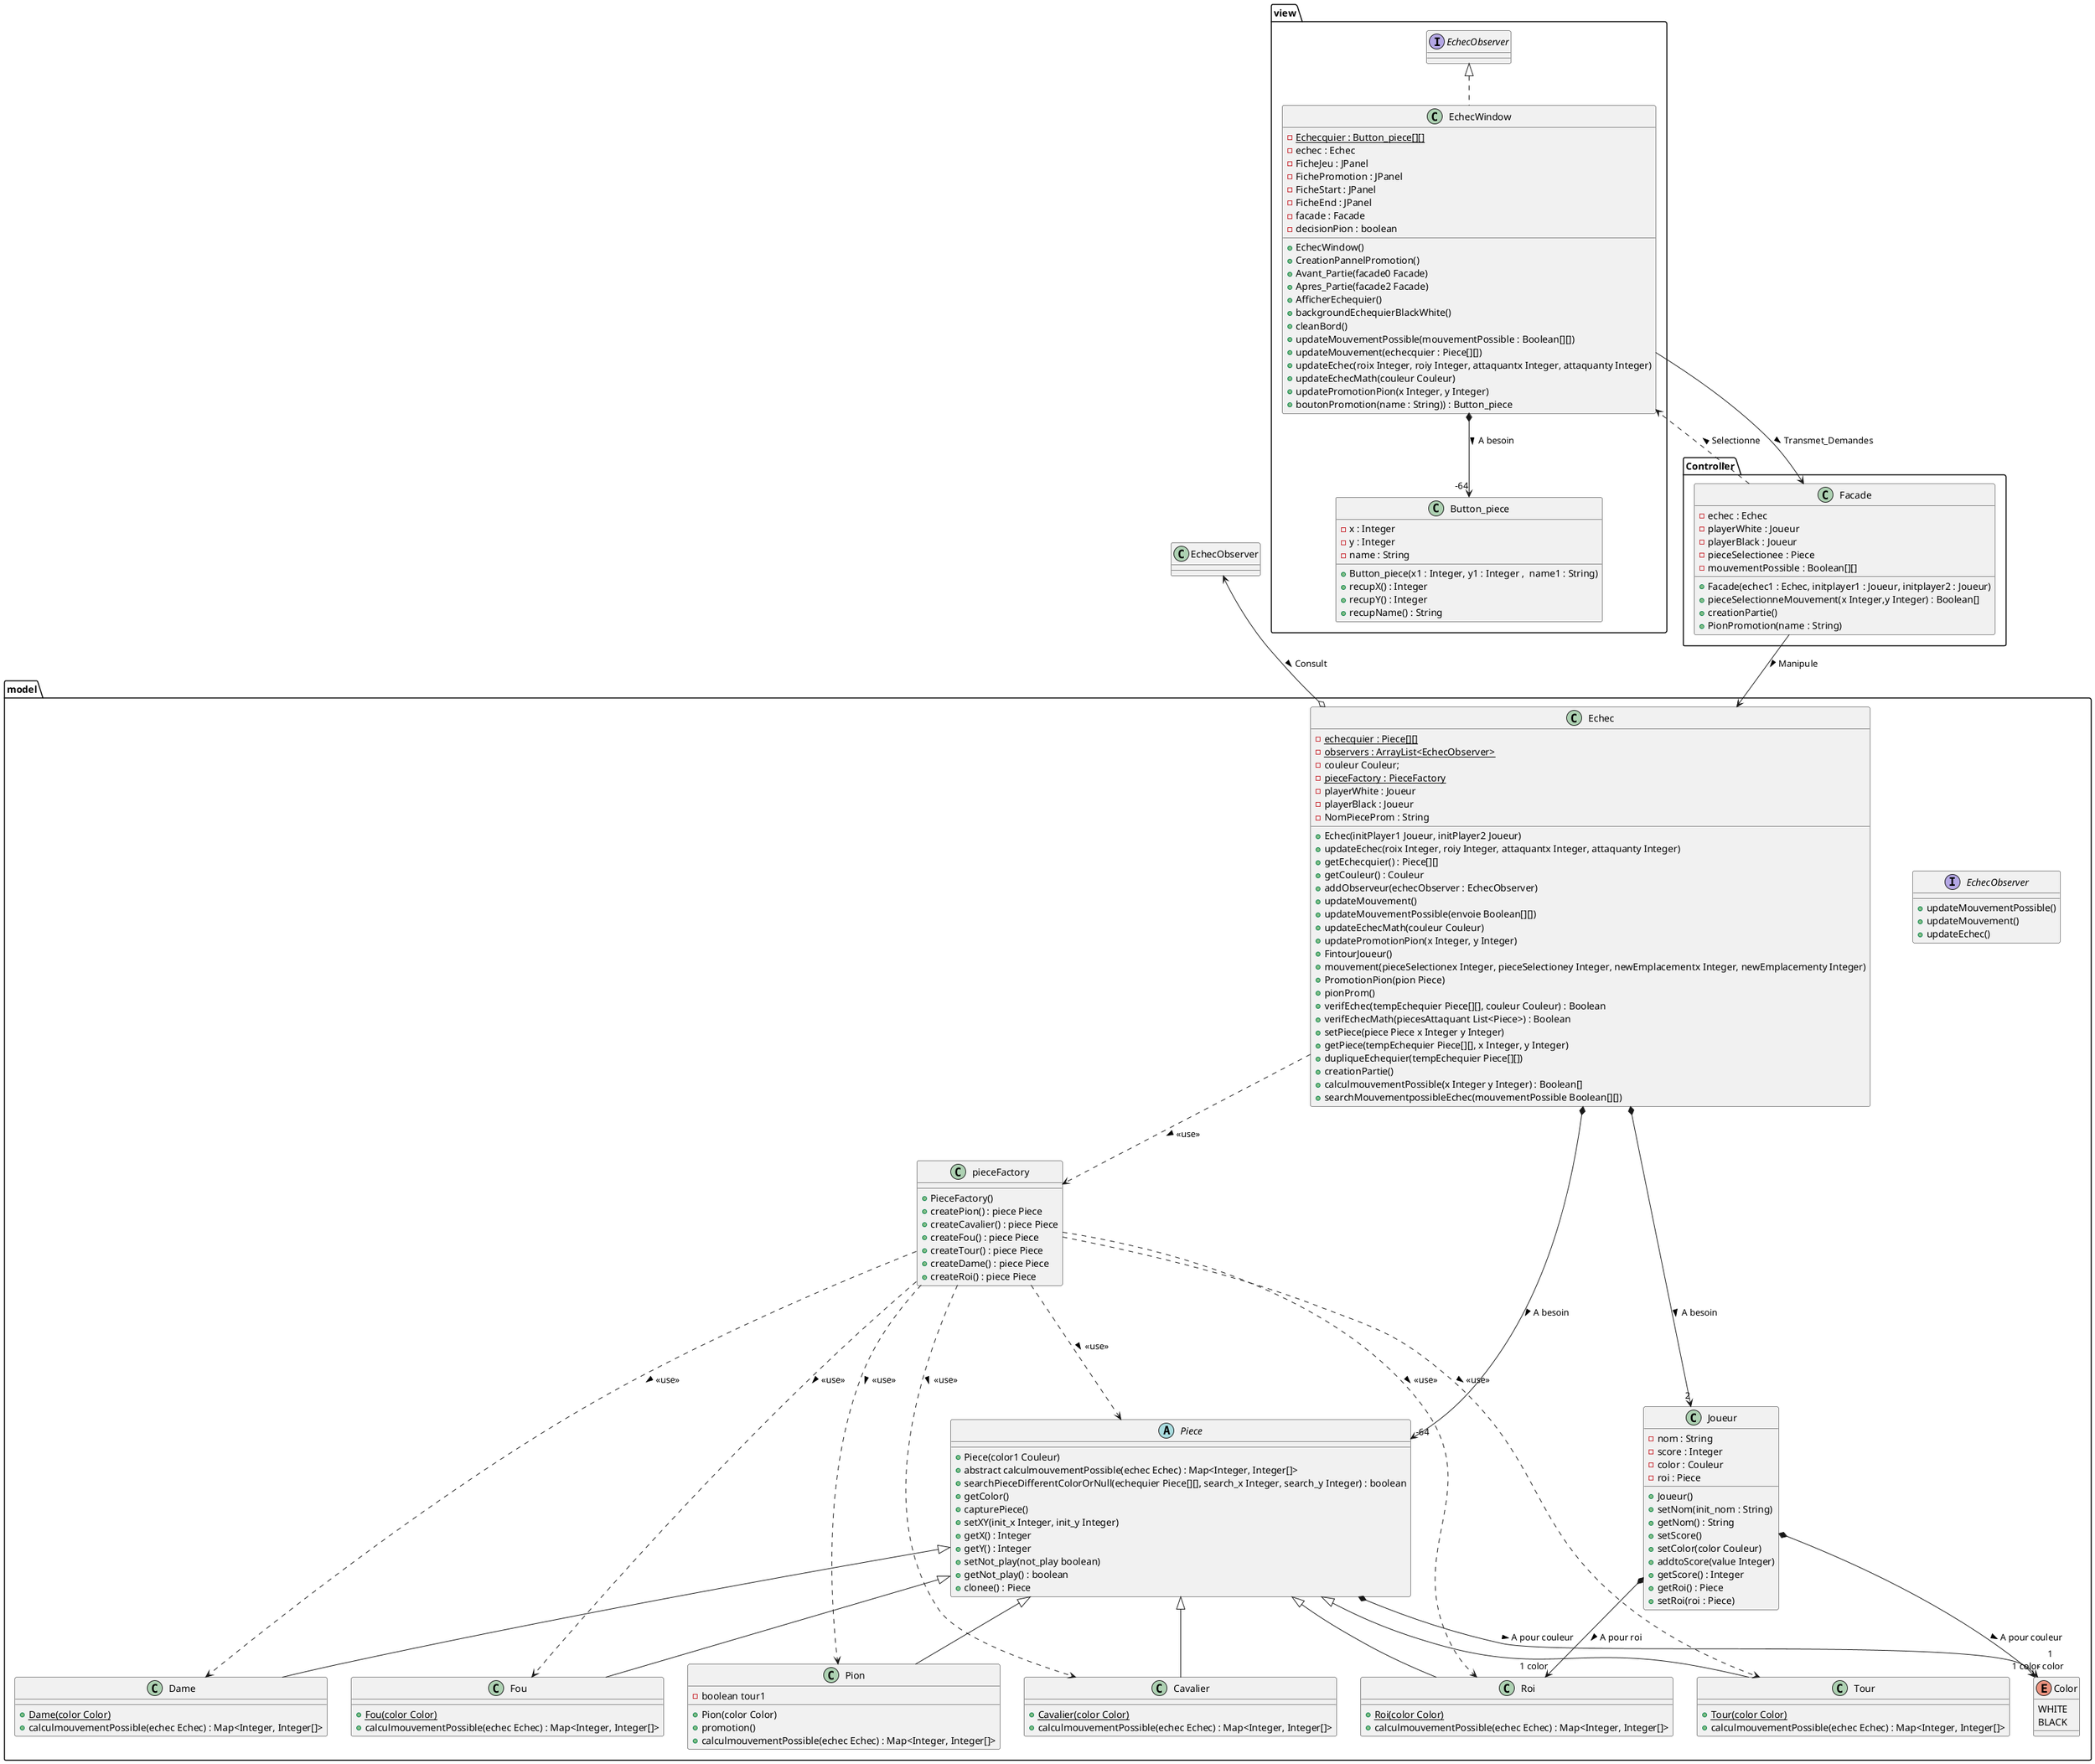 @startuml
'https://plantuml.com/class-diagram


Package Controller
{
    class Facade
    {
        -echec : Echec
        -playerWhite : Joueur
        -playerBlack : Joueur
        -pieceSelectionee : Piece
        -mouvementPossible : Boolean[][]
        +Facade(echec1 : Echec, initplayer1 : Joueur, initplayer2 : Joueur)
        +pieceSelectionneMouvement(x Integer,y Integer) : Boolean[]
        +creationPartie()
        +PionPromotion(name : String)
    }
}
Package model
{
    interface EchecObserver
    {
            +updateMouvementPossible()
            +updateMouvement()
            +updateEchec()
    }

    class Echec {
    -{static}echecquier : Piece[][]
    -{static}observers : ArrayList<EchecObserver>
    -couleur Couleur;
    -{static}pieceFactory : PieceFactory
    -playerWhite : Joueur
    -playerBlack : Joueur
    -NomPieceProm : String
    +Echec(initPlayer1 Joueur, initPlayer2 Joueur)
    +updateEchec(roix Integer, roiy Integer, attaquantx Integer, attaquanty Integer)
    +getEchecquier() : Piece[][]
    +getCouleur() : Couleur
    +addObserveur(echecObserver : EchecObserver)
    +updateMouvement()
    +updateMouvementPossible(envoie Boolean[][])
    +updateEchecMath(couleur Couleur)
    +updatePromotionPion(x Integer, y Integer)
    +FintourJoueur()
    +mouvement(pieceSelectionex Integer, pieceSelectioney Integer, newEmplacementx Integer, newEmplacementy Integer)
    +PromotionPion(pion Piece)
    +pionProm()
    +verifEchec(tempEchequier Piece[][], couleur Couleur) : Boolean
    +verifEchecMath(piecesAttaquant List<Piece>) : Boolean
    +setPiece(piece Piece x Integer y Integer)
    +getPiece(tempEchequier Piece[][], x Integer, y Integer)
    +dupliqueEchequier(tempEchequier Piece[][])
    +creationPartie()
    +calculmouvementPossible(x Integer y Integer) : Boolean[]
    +searchMouvementpossibleEchec(mouvementPossible Boolean[][])
    }
    class pieceFactory
    {
        +PieceFactory()
        +createPion() : piece Piece
        +createCavalier() : piece Piece
        +createFou() : piece Piece
        +createTour() : piece Piece
        +createDame() : piece Piece
        +createRoi() : piece Piece
    }
    abstract class Piece
    {
        +Piece(color1 Couleur)
        +abstract calculmouvementPossible(echec Echec) : Map<Integer, Integer[]>
        +searchPieceDifferentColorOrNull(echequier Piece[][], search_x Integer, search_y Integer) : boolean
        +getColor()
        +capturePiece()
        +setXY(init_x Integer, init_y Integer)
        +getX() : Integer
        +getY() : Integer
        +setNot_play(not_play boolean)
        +getNot_play() : boolean
        +clonee() : Piece
    }
    class Pion extends Piece
    {
        -boolean tour1
        +Pion(color Color)
        +promotion()
        +calculmouvementPossible(echec Echec) : Map<Integer, Integer[]>
    }
    class Cavalier extends Piece
    {
        +{static}Cavalier(color Color)
        +calculmouvementPossible(echec Echec) : Map<Integer, Integer[]>
    }
    class Fou extends Piece
    {
        +{static}Fou(color Color)
        +calculmouvementPossible(echec Echec) : Map<Integer, Integer[]>
    }
    class Tour extends Piece
    {
    +{static}Tour(color Color)
    +calculmouvementPossible(echec Echec) : Map<Integer, Integer[]>
    }
    class Dame extends Piece
    {
        +{static}Dame(color Color)
        +calculmouvementPossible(echec Echec) : Map<Integer, Integer[]>
    }
    class Roi extends Piece
    {
        +{static}Roi(color Color)
        +calculmouvementPossible(echec Echec) : Map<Integer, Integer[]>
    }
    Enum Color
    {
        WHITE
        BLACK
    }

    class Joueur
    {
     -nom : String
     -score : Integer
     -color : Couleur
     -roi : Piece
     +Joueur()
     +setNom(init_nom : String)
     +getNom() : String
     +setScore()
     +setColor(color Couleur)
     +addtoScore(value Integer)
     +getScore() : Integer
     +getRoi() : Piece
     +setRoi(roi : Piece)
    }
}
Package view{

    class EchecWindow implements EchecObserver
    {
     -{static}Echecquier : Button_piece[][]
     -echec : Echec
     -FicheJeu : JPanel
     -FichePromotion : JPanel
     -FicheStart : JPanel
     -FicheEnd : JPanel
     -facade : Facade
     -decisionPion : boolean
     +EchecWindow()
     +CreationPannelPromotion()
     +Avant_Partie(facade0 Facade)
     +Apres_Partie(facade2 Facade)
     +AfficherEchequier()
     +backgroundEchequierBlackWhite()
     +cleanBord()
     +updateMouvementPossible(mouvementPossible : Boolean[][])
     +updateMouvement(echecquier : Piece[][])
     +updateEchec(roix Integer, roiy Integer, attaquantx Integer, attaquanty Integer)
     +updateEchecMath(couleur Couleur)
     +updatePromotionPion(x Integer, y Integer)
     +boutonPromotion(name : String)) : Button_piece
    }

    class Button_piece
    {
        -x : Integer
        -y : Integer
        -name : String
        +Button_piece(x1 : Integer, y1 : Integer ,  name1 : String)
        +recupX() : Integer
        +recupY() : Integer
        +recupName() : String
    }

}
Piece *--> "1\n- color" Color : > A pour couleur
Joueur *--> "1 color" Color : > A pour couleur
Joueur *--> "1 color" Roi : > A pour roi
Echec *--> "-64" Piece : > A besoin
Echec *--> "2" Joueur : > A besoin

Echec ..> pieceFactory : > <<use>>

pieceFactory ...> Piece : > <<use>>
pieceFactory ..> Roi : > <<use>>
pieceFactory ..> Pion : > <<use>>
pieceFactory ..> Cavalier : > <<use>>
pieceFactory ..> Fou : > <<use>>
pieceFactory ..> Dame : > <<use>>
pieceFactory ..> Tour : > <<use>>


EchecObserver <--o Echec : > Consult
Facade --> Echec : > Manipule
Facade ..> EchecWindow : > Selectionne
EchecWindow --> Facade : > Transmet_Demandes
EchecWindow *--> "-64" Button_piece : > A besoin

@enduml